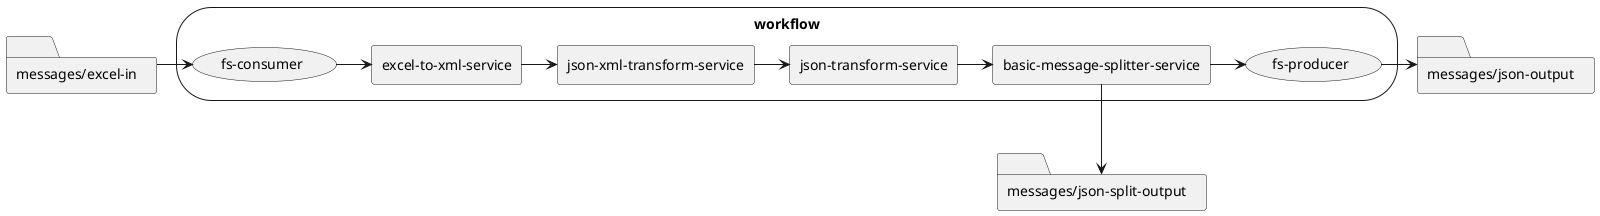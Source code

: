 ```plantuml
@startuml
folder folder [
messages/excel-in
]
storage workflow {
 usecase usecase [
 fs-consumer
 ]
 rectangle rectangle1 [       
 excel-to-xml-service
 ]
  rectangle rectangle2 [       
 json-xml-transform-service
 ]
  rectangle rectangle3 [       
 json-transform-service
 ]
  rectangle rectangle4 [       
 basic-message-splitter-service
 ]
 usecase usecase2 [
 fs-producer
 ] 
}
folder folder2 [
messages/json-split-output
]
folder folder3 [
messages/json-output
]
folder -> usecase
usecase -> rectangle1
rectangle1 -> rectangle2
rectangle2 -> rectangle3
rectangle3 -> rectangle4
rectangle4 -> usecase2
usecase2 -> folder3
rectangle4 --> folder2
@enduml
```
